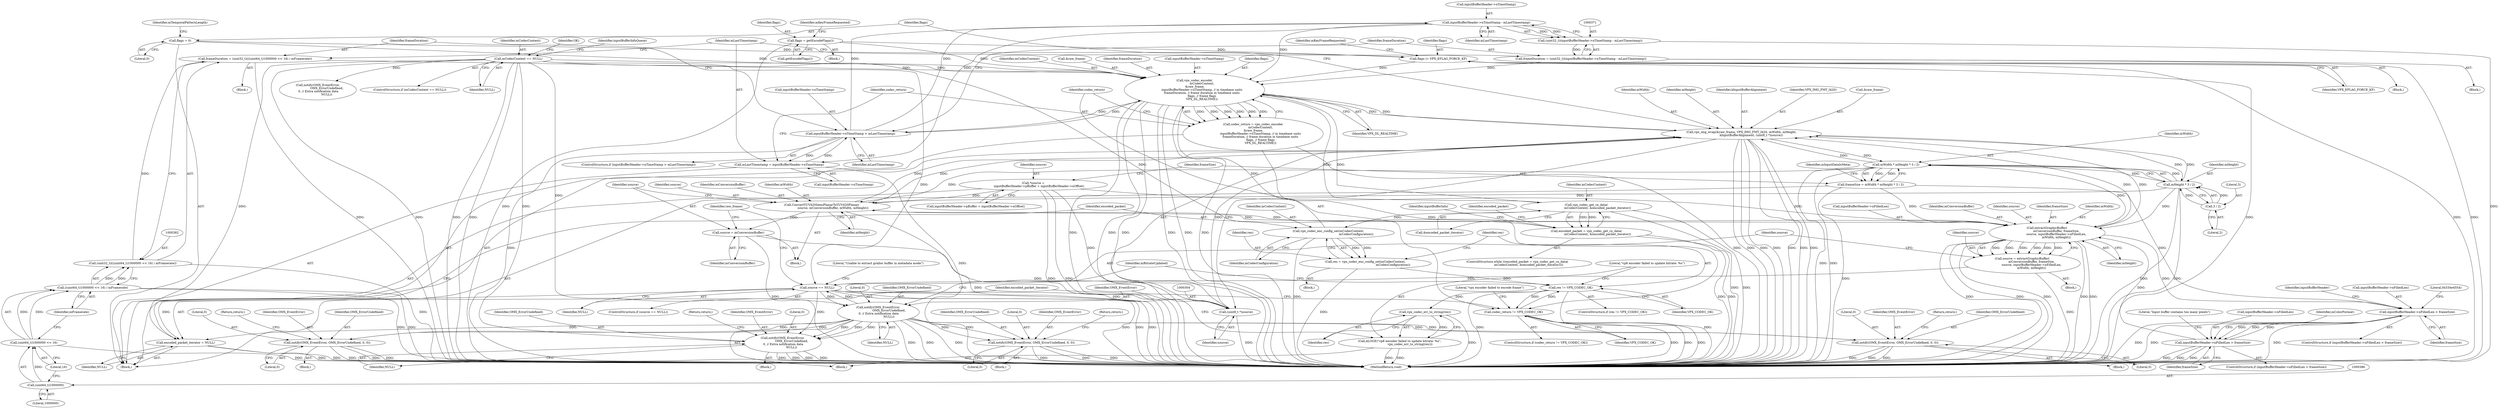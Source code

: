 digraph "1_Android_5443b57cc54f2e46b35246637be26a69e9f493e1_3@pointer" {
"1000372" [label="(Call,inputBufferHeader->nTimeStamp - mLastTimestamp)"];
"1000362" [label="(Call,inputBufferHeader->nTimeStamp > mLastTimestamp)"];
"1000397" [label="(Call,vpx_codec_encode(\n                mCodecContext,\n &raw_frame,\n                inputBufferHeader->nTimeStamp, // in timebase units\n                frameDuration, // frame duration in timebase units\n                flags, // frame flags\n                VPX_DL_REALTIME))"];
"1000114" [label="(Call,mCodecContext == NULL)"];
"1000340" [label="(Call,vpx_codec_enc_config_set(mCodecContext,\n                                                           mCodecConfiguration))"];
"1000428" [label="(Call,vpx_codec_get_cx_data(\n                        mCodecContext, &encoded_packet_iterator))"];
"1000296" [label="(Call,vpx_img_wrap(&raw_frame, VPX_IMG_FMT_I420, mWidth, mHeight,\n                     kInputBufferAlignment, (uint8_t *)source))"];
"1000220" [label="(Call,mWidth * mHeight * 3 / 2)"];
"1000222" [label="(Call,mHeight * 3 / 2)"];
"1000224" [label="(Call,3 / 2)"];
"1000232" [label="(Call,extractGraphicBuffer(\n                    mConversionBuffer, frameSize,\n                    source, inputBufferHeader->nFilledLen,\n                    mWidth, mHeight))"];
"1000287" [label="(Call,ConvertYUV420SemiPlanarToYUV420Planar(\n                        source, mConversionBuffer, mWidth, mHeight))"];
"1000208" [label="(Call,*source =\n            inputBufferHeader->pBuffer + inputBufferHeader->nOffset)"];
"1000218" [label="(Call,frameSize = mWidth * mHeight * 3 / 2)"];
"1000274" [label="(Call,inputBufferHeader->nFilledLen > frameSize)"];
"1000257" [label="(Call,inputBufferHeader->nFilledLen < frameSize)"];
"1000303" [label="(Call,(uint8_t *)source)"];
"1000292" [label="(Call,source = mConversionBuffer)"];
"1000242" [label="(Call,source == NULL)"];
"1000230" [label="(Call,source = extractGraphicBuffer(\n                    mConversionBuffer, frameSize,\n                    source, inputBufferHeader->nFilledLen,\n                    mWidth, mHeight))"];
"1000352" [label="(Call,notify(OMX_EventError,\n                       OMX_ErrorUndefined,\n 0, // Extra notification data\n                       NULL))"];
"1000372" [label="(Call,inputBufferHeader->nTimeStamp - mLastTimestamp)"];
"1000368" [label="(Call,frameDuration = (uint32_t)(inputBufferHeader->nTimeStamp - mLastTimestamp))"];
"1000370" [label="(Call,(uint32_t)(inputBufferHeader->nTimeStamp - mLastTimestamp))"];
"1000379" [label="(Call,frameDuration = (uint32_t)(((uint64_t)1000000 << 16) / mFramerate))"];
"1000381" [label="(Call,(uint32_t)(((uint64_t)1000000 << 16) / mFramerate))"];
"1000383" [label="(Call,((uint64_t)1000000 << 16) / mFramerate)"];
"1000384" [label="(Call,(uint64_t)1000000 << 16)"];
"1000385" [label="(Call,(uint64_t)1000000)"];
"1000315" [label="(Call,flags = getEncodeFlags())"];
"1000321" [label="(Call,flags |= VPX_EFLAG_FORCE_KF)"];
"1000307" [label="(Call,flags = 0)"];
"1000390" [label="(Call,mLastTimestamp = inputBufferHeader->nTimeStamp)"];
"1000248" [label="(Call,notify(OMX_EventError, OMX_ErrorUndefined, 0, 0))"];
"1000266" [label="(Call,notify(OMX_EventError, OMX_ErrorUndefined, 0, 0))"];
"1000414" [label="(Call,notify(OMX_EventError,\n                   OMX_ErrorUndefined,\n 0, // Extra notification data\n                   NULL))"];
"1000421" [label="(Call,encoded_packet_iterator = NULL)"];
"1000499" [label="(Call,notify(OMX_EventError, OMX_ErrorUndefined, 0, 0))"];
"1000395" [label="(Call,codec_return = vpx_codec_encode(\n                mCodecContext,\n &raw_frame,\n                inputBufferHeader->nTimeStamp, // in timebase units\n                frameDuration, // frame duration in timebase units\n                flags, // frame flags\n                VPX_DL_REALTIME))"];
"1000408" [label="(Call,codec_return != VPX_CODEC_OK)"];
"1000344" [label="(Call,res != VPX_CODEC_OK)"];
"1000350" [label="(Call,vpx_codec_err_to_string(res))"];
"1000348" [label="(Call,ALOGE(\"vp8 encoder failed to update bitrate: %s\",\n                      vpx_codec_err_to_string(res)))"];
"1000338" [label="(Call,res = vpx_codec_enc_config_set(mCodecContext,\n                                                           mCodecConfiguration))"];
"1000426" [label="(Call,encoded_packet = vpx_codec_get_cx_data(\n                        mCodecContext, &encoded_packet_iterator))"];
"1000350" [label="(Call,vpx_codec_err_to_string(res))"];
"1000416" [label="(Identifier,OMX_ErrorUndefined)"];
"1000305" [label="(Identifier,source)"];
"1000407" [label="(ControlStructure,if (codec_return != VPX_CODEC_OK))"];
"1000362" [label="(Call,inputBufferHeader->nTimeStamp > mLastTimestamp)"];
"1000419" [label="(Return,return;)"];
"1000210" [label="(Call,inputBufferHeader->pBuffer + inputBufferHeader->nOffset)"];
"1000233" [label="(Identifier,mConversionBuffer)"];
"1000235" [label="(Identifier,source)"];
"1000247" [label="(Literal,\"Unable to extract gralloc buffer in metadata mode\")"];
"1000413" [label="(Literal,\"vpx encoder failed to encode frame\")"];
"1000120" [label="(Identifier,OK)"];
"1000134" [label="(Identifier,inputBufferInfoQueue)"];
"1000253" [label="(Return,return;)"];
"1000276" [label="(Identifier,inputBufferHeader)"];
"1000368" [label="(Call,frameDuration = (uint32_t)(inputBufferHeader->nTimeStamp - mLastTimestamp))"];
"1000274" [label="(Call,inputBufferHeader->nFilledLen > frameSize)"];
"1000256" [label="(ControlStructure,if (inputBufferHeader->nFilledLen < frameSize))"];
"1000312" [label="(Identifier,mTemporalPatternLength)"];
"1000427" [label="(Identifier,encoded_packet)"];
"1000308" [label="(Identifier,flags)"];
"1000281" [label="(Literal,\"Input buffer contains too many pixels\")"];
"1000273" [label="(ControlStructure,if (inputBufferHeader->nFilledLen > frameSize))"];
"1000414" [label="(Call,notify(OMX_EventError,\n                   OMX_ErrorUndefined,\n 0, // Extra notification data\n                   NULL))"];
"1000372" [label="(Call,inputBufferHeader->nTimeStamp - mLastTimestamp)"];
"1000370" [label="(Call,(uint32_t)(inputBufferHeader->nTimeStamp - mLastTimestamp))"];
"1000415" [label="(Identifier,OMX_EventError)"];
"1000209" [label="(Identifier,source)"];
"1000220" [label="(Call,mWidth * mHeight * 3 / 2)"];
"1000347" [label="(Block,)"];
"1000269" [label="(Literal,0)"];
"1000500" [label="(Identifier,OMX_EventError)"];
"1000361" [label="(ControlStructure,if (inputBufferHeader->nTimeStamp > mLastTimestamp))"];
"1000376" [label="(Identifier,mLastTimestamp)"];
"1000421" [label="(Call,encoded_packet_iterator = NULL)"];
"1000242" [label="(Call,source == NULL)"];
"1000392" [label="(Call,inputBufferHeader->nTimeStamp)"];
"1000234" [label="(Identifier,frameSize)"];
"1000387" [label="(Literal,1000000)"];
"1000288" [label="(Identifier,source)"];
"1000294" [label="(Identifier,mConversionBuffer)"];
"1000495" [label="(Block,)"];
"1000343" [label="(ControlStructure,if (res != VPX_CODEC_OK))"];
"1000351" [label="(Identifier,res)"];
"1000418" [label="(Identifier,NULL)"];
"1000325" [label="(Identifier,mKeyFrameRequested)"];
"1000261" [label="(Identifier,frameSize)"];
"1000296" [label="(Call,vpx_img_wrap(&raw_frame, VPX_IMG_FMT_I420, mWidth, mHeight,\n                     kInputBufferAlignment, (uint8_t *)source))"];
"1000410" [label="(Identifier,VPX_CODEC_OK)"];
"1000275" [label="(Call,inputBufferHeader->nFilledLen)"];
"1000208" [label="(Call,*source =\n            inputBufferHeader->pBuffer + inputBufferHeader->nOffset)"];
"1000270" [label="(Literal,0)"];
"1000379" [label="(Call,frameDuration = (uint32_t)(((uint64_t)1000000 << 16) / mFramerate))"];
"1000534" [label="(Identifier,inputBufferInfo)"];
"1000298" [label="(Identifier,raw_frame)"];
"1000309" [label="(Literal,0)"];
"1000300" [label="(Identifier,mWidth)"];
"1000345" [label="(Identifier,res)"];
"1000267" [label="(Identifier,OMX_EventError)"];
"1000430" [label="(Call,&encoded_packet_iterator)"];
"1000391" [label="(Identifier,mLastTimestamp)"];
"1000258" [label="(Call,inputBufferHeader->nFilledLen)"];
"1000352" [label="(Call,notify(OMX_EventError,\n                       OMX_ErrorUndefined,\n 0, // Extra notification data\n                       NULL))"];
"1000323" [label="(Identifier,VPX_EFLAG_FORCE_KF)"];
"1000398" [label="(Identifier,mCodecContext)"];
"1000390" [label="(Call,mLastTimestamp = inputBufferHeader->nTimeStamp)"];
"1000340" [label="(Call,vpx_codec_enc_config_set(mCodecContext,\n                                                           mCodecConfiguration))"];
"1000317" [label="(Call,getEncodeFlags())"];
"1000385" [label="(Call,(uint64_t)1000000)"];
"1000284" [label="(Identifier,mColorFormat)"];
"1000373" [label="(Call,inputBufferHeader->nTimeStamp)"];
"1000399" [label="(Call,&raw_frame)"];
"1000239" [label="(Identifier,mWidth)"];
"1000250" [label="(Identifier,OMX_ErrorUndefined)"];
"1000423" [label="(Identifier,NULL)"];
"1000232" [label="(Call,extractGraphicBuffer(\n                    mConversionBuffer, frameSize,\n                    source, inputBufferHeader->nFilledLen,\n                    mWidth, mHeight))"];
"1000501" [label="(Identifier,OMX_ErrorUndefined)"];
"1000148" [label="(Block,)"];
"1000381" [label="(Call,(uint32_t)(((uint64_t)1000000 << 16) / mFramerate))"];
"1000316" [label="(Identifier,flags)"];
"1000502" [label="(Literal,0)"];
"1000314" [label="(Block,)"];
"1000389" [label="(Identifier,mFramerate)"];
"1000236" [label="(Call,inputBufferHeader->nFilledLen)"];
"1000230" [label="(Call,source = extractGraphicBuffer(\n                    mConversionBuffer, frameSize,\n                    source, inputBufferHeader->nFilledLen,\n                    mWidth, mHeight))"];
"1000116" [label="(Identifier,NULL)"];
"1000425" [label="(ControlStructure,while ((encoded_packet = vpx_codec_get_cx_data(\n                        mCodecContext, &encoded_packet_iterator))))"];
"1000406" [label="(Identifier,VPX_DL_REALTIME)"];
"1000499" [label="(Call,notify(OMX_EventError, OMX_ErrorUndefined, 0, 0))"];
"1000404" [label="(Identifier,frameDuration)"];
"1000541" [label="(MethodReturn,void)"];
"1000307" [label="(Call,flags = 0)"];
"1000384" [label="(Call,(uint64_t)1000000 << 16)"];
"1000303" [label="(Call,(uint8_t *)source)"];
"1000251" [label="(Literal,0)"];
"1000342" [label="(Identifier,mCodecConfiguration)"];
"1000401" [label="(Call,inputBufferHeader->nTimeStamp)"];
"1000231" [label="(Identifier,source)"];
"1000405" [label="(Identifier,flags)"];
"1000426" [label="(Call,encoded_packet = vpx_codec_get_cx_data(\n                        mCodecContext, &encoded_packet_iterator))"];
"1000244" [label="(Identifier,NULL)"];
"1000380" [label="(Identifier,frameDuration)"];
"1000248" [label="(Call,notify(OMX_EventError, OMX_ErrorUndefined, 0, 0))"];
"1000346" [label="(Identifier,VPX_CODEC_OK)"];
"1000271" [label="(Return,return;)"];
"1000378" [label="(Block,)"];
"1000411" [label="(Block,)"];
"1000245" [label="(Block,)"];
"1000292" [label="(Call,source = mConversionBuffer)"];
"1000287" [label="(Call,ConvertYUV420SemiPlanarToYUV420Planar(\n                        source, mConversionBuffer, mWidth, mHeight))"];
"1000436" [label="(Identifier,encoded_packet)"];
"1000125" [label="(Call,notify(OMX_EventError,\n                   OMX_ErrorUndefined,\n 0, // Extra notification data\n                   NULL))"];
"1000229" [label="(Block,)"];
"1000349" [label="(Literal,\"vp8 encoder failed to update bitrate: %s\")"];
"1000223" [label="(Identifier,mHeight)"];
"1000344" [label="(Call,res != VPX_CODEC_OK)"];
"1000301" [label="(Identifier,mHeight)"];
"1000339" [label="(Identifier,res)"];
"1000113" [label="(ControlStructure,if (mCodecContext == NULL))"];
"1000240" [label="(Identifier,mHeight)"];
"1000293" [label="(Identifier,source)"];
"1000224" [label="(Call,3 / 2)"];
"1000338" [label="(Call,res = vpx_codec_enc_config_set(mCodecContext,\n                                                           mCodecConfiguration))"];
"1000219" [label="(Identifier,frameSize)"];
"1000341" [label="(Identifier,mCodecContext)"];
"1000395" [label="(Call,codec_return = vpx_codec_encode(\n                mCodecContext,\n &raw_frame,\n                inputBufferHeader->nTimeStamp, // in timebase units\n                frameDuration, // frame duration in timebase units\n                flags, // frame flags\n                VPX_DL_REALTIME))"];
"1000356" [label="(Identifier,NULL)"];
"1000383" [label="(Call,((uint64_t)1000000 << 16) / mFramerate)"];
"1000322" [label="(Identifier,flags)"];
"1000408" [label="(Call,codec_return != VPX_CODEC_OK)"];
"1000226" [label="(Literal,2)"];
"1000321" [label="(Call,flags |= VPX_EFLAG_FORCE_KF)"];
"1000249" [label="(Identifier,OMX_EventError)"];
"1000222" [label="(Call,mHeight * 3 / 2)"];
"1000266" [label="(Call,notify(OMX_EventError, OMX_ErrorUndefined, 0, 0))"];
"1000289" [label="(Identifier,mConversionBuffer)"];
"1000409" [label="(Identifier,codec_return)"];
"1000353" [label="(Identifier,OMX_EventError)"];
"1000503" [label="(Literal,0)"];
"1000367" [label="(Block,)"];
"1000315" [label="(Call,flags = getEncodeFlags())"];
"1000278" [label="(Identifier,frameSize)"];
"1000241" [label="(ControlStructure,if (source == NULL))"];
"1000228" [label="(Identifier,mInputDataIsMeta)"];
"1000428" [label="(Call,vpx_codec_get_cx_data(\n                        mCodecContext, &encoded_packet_iterator))"];
"1000221" [label="(Identifier,mWidth)"];
"1000319" [label="(Identifier,mKeyFrameRequested)"];
"1000417" [label="(Literal,0)"];
"1000114" [label="(Call,mCodecContext == NULL)"];
"1000355" [label="(Literal,0)"];
"1000504" [label="(Return,return;)"];
"1000363" [label="(Call,inputBufferHeader->nTimeStamp)"];
"1000243" [label="(Identifier,source)"];
"1000369" [label="(Identifier,frameDuration)"];
"1000257" [label="(Call,inputBufferHeader->nFilledLen < frameSize)"];
"1000225" [label="(Literal,3)"];
"1000302" [label="(Identifier,kInputBufferAlignment)"];
"1000397" [label="(Call,vpx_codec_encode(\n                mCodecContext,\n &raw_frame,\n                inputBufferHeader->nTimeStamp, // in timebase units\n                frameDuration, // frame duration in timebase units\n                flags, // frame flags\n                VPX_DL_REALTIME))"];
"1000299" [label="(Identifier,VPX_IMG_FMT_I420)"];
"1000262" [label="(Block,)"];
"1000297" [label="(Call,&raw_frame)"];
"1000388" [label="(Literal,16)"];
"1000429" [label="(Identifier,mCodecContext)"];
"1000396" [label="(Identifier,codec_return)"];
"1000264" [label="(Literal,0x534e4554)"];
"1000291" [label="(Identifier,mHeight)"];
"1000115" [label="(Identifier,mCodecContext)"];
"1000286" [label="(Block,)"];
"1000348" [label="(Call,ALOGE(\"vp8 encoder failed to update bitrate: %s\",\n                      vpx_codec_err_to_string(res)))"];
"1000290" [label="(Identifier,mWidth)"];
"1000329" [label="(Block,)"];
"1000320" [label="(Block,)"];
"1000354" [label="(Identifier,OMX_ErrorUndefined)"];
"1000358" [label="(Identifier,mBitrateUpdated)"];
"1000218" [label="(Call,frameSize = mWidth * mHeight * 3 / 2)"];
"1000268" [label="(Identifier,OMX_ErrorUndefined)"];
"1000252" [label="(Literal,0)"];
"1000422" [label="(Identifier,encoded_packet_iterator)"];
"1000366" [label="(Identifier,mLastTimestamp)"];
"1000372" -> "1000370"  [label="AST: "];
"1000372" -> "1000376"  [label="CFG: "];
"1000373" -> "1000372"  [label="AST: "];
"1000376" -> "1000372"  [label="AST: "];
"1000370" -> "1000372"  [label="CFG: "];
"1000372" -> "1000370"  [label="DDG: "];
"1000372" -> "1000370"  [label="DDG: "];
"1000362" -> "1000372"  [label="DDG: "];
"1000362" -> "1000372"  [label="DDG: "];
"1000372" -> "1000390"  [label="DDG: "];
"1000372" -> "1000397"  [label="DDG: "];
"1000362" -> "1000361"  [label="AST: "];
"1000362" -> "1000366"  [label="CFG: "];
"1000363" -> "1000362"  [label="AST: "];
"1000366" -> "1000362"  [label="AST: "];
"1000369" -> "1000362"  [label="CFG: "];
"1000380" -> "1000362"  [label="CFG: "];
"1000362" -> "1000541"  [label="DDG: "];
"1000397" -> "1000362"  [label="DDG: "];
"1000390" -> "1000362"  [label="DDG: "];
"1000362" -> "1000390"  [label="DDG: "];
"1000362" -> "1000397"  [label="DDG: "];
"1000397" -> "1000395"  [label="AST: "];
"1000397" -> "1000406"  [label="CFG: "];
"1000398" -> "1000397"  [label="AST: "];
"1000399" -> "1000397"  [label="AST: "];
"1000401" -> "1000397"  [label="AST: "];
"1000404" -> "1000397"  [label="AST: "];
"1000405" -> "1000397"  [label="AST: "];
"1000406" -> "1000397"  [label="AST: "];
"1000395" -> "1000397"  [label="CFG: "];
"1000397" -> "1000541"  [label="DDG: "];
"1000397" -> "1000541"  [label="DDG: "];
"1000397" -> "1000541"  [label="DDG: "];
"1000397" -> "1000541"  [label="DDG: "];
"1000397" -> "1000541"  [label="DDG: "];
"1000397" -> "1000541"  [label="DDG: "];
"1000397" -> "1000296"  [label="DDG: "];
"1000397" -> "1000395"  [label="DDG: "];
"1000397" -> "1000395"  [label="DDG: "];
"1000397" -> "1000395"  [label="DDG: "];
"1000397" -> "1000395"  [label="DDG: "];
"1000397" -> "1000395"  [label="DDG: "];
"1000397" -> "1000395"  [label="DDG: "];
"1000114" -> "1000397"  [label="DDG: "];
"1000340" -> "1000397"  [label="DDG: "];
"1000428" -> "1000397"  [label="DDG: "];
"1000296" -> "1000397"  [label="DDG: "];
"1000368" -> "1000397"  [label="DDG: "];
"1000379" -> "1000397"  [label="DDG: "];
"1000315" -> "1000397"  [label="DDG: "];
"1000321" -> "1000397"  [label="DDG: "];
"1000307" -> "1000397"  [label="DDG: "];
"1000397" -> "1000428"  [label="DDG: "];
"1000114" -> "1000113"  [label="AST: "];
"1000114" -> "1000116"  [label="CFG: "];
"1000115" -> "1000114"  [label="AST: "];
"1000116" -> "1000114"  [label="AST: "];
"1000120" -> "1000114"  [label="CFG: "];
"1000134" -> "1000114"  [label="CFG: "];
"1000114" -> "1000541"  [label="DDG: "];
"1000114" -> "1000541"  [label="DDG: "];
"1000114" -> "1000541"  [label="DDG: "];
"1000114" -> "1000125"  [label="DDG: "];
"1000114" -> "1000242"  [label="DDG: "];
"1000114" -> "1000340"  [label="DDG: "];
"1000114" -> "1000352"  [label="DDG: "];
"1000114" -> "1000414"  [label="DDG: "];
"1000114" -> "1000421"  [label="DDG: "];
"1000340" -> "1000338"  [label="AST: "];
"1000340" -> "1000342"  [label="CFG: "];
"1000341" -> "1000340"  [label="AST: "];
"1000342" -> "1000340"  [label="AST: "];
"1000338" -> "1000340"  [label="CFG: "];
"1000340" -> "1000541"  [label="DDG: "];
"1000340" -> "1000338"  [label="DDG: "];
"1000340" -> "1000338"  [label="DDG: "];
"1000428" -> "1000340"  [label="DDG: "];
"1000428" -> "1000426"  [label="AST: "];
"1000428" -> "1000430"  [label="CFG: "];
"1000429" -> "1000428"  [label="AST: "];
"1000430" -> "1000428"  [label="AST: "];
"1000426" -> "1000428"  [label="CFG: "];
"1000428" -> "1000541"  [label="DDG: "];
"1000428" -> "1000541"  [label="DDG: "];
"1000428" -> "1000426"  [label="DDG: "];
"1000428" -> "1000426"  [label="DDG: "];
"1000296" -> "1000148"  [label="AST: "];
"1000296" -> "1000303"  [label="CFG: "];
"1000297" -> "1000296"  [label="AST: "];
"1000299" -> "1000296"  [label="AST: "];
"1000300" -> "1000296"  [label="AST: "];
"1000301" -> "1000296"  [label="AST: "];
"1000302" -> "1000296"  [label="AST: "];
"1000303" -> "1000296"  [label="AST: "];
"1000308" -> "1000296"  [label="CFG: "];
"1000296" -> "1000541"  [label="DDG: "];
"1000296" -> "1000541"  [label="DDG: "];
"1000296" -> "1000541"  [label="DDG: "];
"1000296" -> "1000541"  [label="DDG: "];
"1000296" -> "1000541"  [label="DDG: "];
"1000296" -> "1000541"  [label="DDG: "];
"1000296" -> "1000220"  [label="DDG: "];
"1000296" -> "1000222"  [label="DDG: "];
"1000220" -> "1000296"  [label="DDG: "];
"1000232" -> "1000296"  [label="DDG: "];
"1000232" -> "1000296"  [label="DDG: "];
"1000287" -> "1000296"  [label="DDG: "];
"1000287" -> "1000296"  [label="DDG: "];
"1000222" -> "1000296"  [label="DDG: "];
"1000303" -> "1000296"  [label="DDG: "];
"1000220" -> "1000218"  [label="AST: "];
"1000220" -> "1000222"  [label="CFG: "];
"1000221" -> "1000220"  [label="AST: "];
"1000222" -> "1000220"  [label="AST: "];
"1000218" -> "1000220"  [label="CFG: "];
"1000220" -> "1000541"  [label="DDG: "];
"1000220" -> "1000541"  [label="DDG: "];
"1000220" -> "1000218"  [label="DDG: "];
"1000220" -> "1000218"  [label="DDG: "];
"1000222" -> "1000220"  [label="DDG: "];
"1000222" -> "1000220"  [label="DDG: "];
"1000220" -> "1000232"  [label="DDG: "];
"1000220" -> "1000287"  [label="DDG: "];
"1000222" -> "1000224"  [label="CFG: "];
"1000223" -> "1000222"  [label="AST: "];
"1000224" -> "1000222"  [label="AST: "];
"1000222" -> "1000541"  [label="DDG: "];
"1000222" -> "1000541"  [label="DDG: "];
"1000224" -> "1000222"  [label="DDG: "];
"1000224" -> "1000222"  [label="DDG: "];
"1000222" -> "1000232"  [label="DDG: "];
"1000222" -> "1000287"  [label="DDG: "];
"1000224" -> "1000226"  [label="CFG: "];
"1000225" -> "1000224"  [label="AST: "];
"1000226" -> "1000224"  [label="AST: "];
"1000232" -> "1000230"  [label="AST: "];
"1000232" -> "1000240"  [label="CFG: "];
"1000233" -> "1000232"  [label="AST: "];
"1000234" -> "1000232"  [label="AST: "];
"1000235" -> "1000232"  [label="AST: "];
"1000236" -> "1000232"  [label="AST: "];
"1000239" -> "1000232"  [label="AST: "];
"1000240" -> "1000232"  [label="AST: "];
"1000230" -> "1000232"  [label="CFG: "];
"1000232" -> "1000541"  [label="DDG: "];
"1000232" -> "1000541"  [label="DDG: "];
"1000232" -> "1000541"  [label="DDG: "];
"1000232" -> "1000541"  [label="DDG: "];
"1000232" -> "1000541"  [label="DDG: "];
"1000232" -> "1000230"  [label="DDG: "];
"1000232" -> "1000230"  [label="DDG: "];
"1000232" -> "1000230"  [label="DDG: "];
"1000232" -> "1000230"  [label="DDG: "];
"1000232" -> "1000230"  [label="DDG: "];
"1000232" -> "1000230"  [label="DDG: "];
"1000287" -> "1000232"  [label="DDG: "];
"1000218" -> "1000232"  [label="DDG: "];
"1000208" -> "1000232"  [label="DDG: "];
"1000274" -> "1000232"  [label="DDG: "];
"1000232" -> "1000257"  [label="DDG: "];
"1000232" -> "1000287"  [label="DDG: "];
"1000287" -> "1000286"  [label="AST: "];
"1000287" -> "1000291"  [label="CFG: "];
"1000288" -> "1000287"  [label="AST: "];
"1000289" -> "1000287"  [label="AST: "];
"1000290" -> "1000287"  [label="AST: "];
"1000291" -> "1000287"  [label="AST: "];
"1000293" -> "1000287"  [label="CFG: "];
"1000287" -> "1000541"  [label="DDG: "];
"1000208" -> "1000287"  [label="DDG: "];
"1000287" -> "1000292"  [label="DDG: "];
"1000208" -> "1000148"  [label="AST: "];
"1000208" -> "1000210"  [label="CFG: "];
"1000209" -> "1000208"  [label="AST: "];
"1000210" -> "1000208"  [label="AST: "];
"1000219" -> "1000208"  [label="CFG: "];
"1000208" -> "1000541"  [label="DDG: "];
"1000208" -> "1000541"  [label="DDG: "];
"1000208" -> "1000303"  [label="DDG: "];
"1000218" -> "1000148"  [label="AST: "];
"1000219" -> "1000218"  [label="AST: "];
"1000228" -> "1000218"  [label="CFG: "];
"1000218" -> "1000541"  [label="DDG: "];
"1000218" -> "1000257"  [label="DDG: "];
"1000274" -> "1000273"  [label="AST: "];
"1000274" -> "1000278"  [label="CFG: "];
"1000275" -> "1000274"  [label="AST: "];
"1000278" -> "1000274"  [label="AST: "];
"1000281" -> "1000274"  [label="CFG: "];
"1000284" -> "1000274"  [label="CFG: "];
"1000274" -> "1000541"  [label="DDG: "];
"1000274" -> "1000541"  [label="DDG: "];
"1000274" -> "1000541"  [label="DDG: "];
"1000274" -> "1000257"  [label="DDG: "];
"1000257" -> "1000274"  [label="DDG: "];
"1000257" -> "1000274"  [label="DDG: "];
"1000257" -> "1000256"  [label="AST: "];
"1000257" -> "1000261"  [label="CFG: "];
"1000258" -> "1000257"  [label="AST: "];
"1000261" -> "1000257"  [label="AST: "];
"1000264" -> "1000257"  [label="CFG: "];
"1000276" -> "1000257"  [label="CFG: "];
"1000257" -> "1000541"  [label="DDG: "];
"1000257" -> "1000541"  [label="DDG: "];
"1000257" -> "1000541"  [label="DDG: "];
"1000303" -> "1000305"  [label="CFG: "];
"1000304" -> "1000303"  [label="AST: "];
"1000305" -> "1000303"  [label="AST: "];
"1000303" -> "1000541"  [label="DDG: "];
"1000292" -> "1000303"  [label="DDG: "];
"1000242" -> "1000303"  [label="DDG: "];
"1000292" -> "1000286"  [label="AST: "];
"1000292" -> "1000294"  [label="CFG: "];
"1000293" -> "1000292"  [label="AST: "];
"1000294" -> "1000292"  [label="AST: "];
"1000298" -> "1000292"  [label="CFG: "];
"1000292" -> "1000541"  [label="DDG: "];
"1000242" -> "1000241"  [label="AST: "];
"1000242" -> "1000244"  [label="CFG: "];
"1000243" -> "1000242"  [label="AST: "];
"1000244" -> "1000242"  [label="AST: "];
"1000247" -> "1000242"  [label="CFG: "];
"1000298" -> "1000242"  [label="CFG: "];
"1000242" -> "1000541"  [label="DDG: "];
"1000242" -> "1000541"  [label="DDG: "];
"1000242" -> "1000541"  [label="DDG: "];
"1000230" -> "1000242"  [label="DDG: "];
"1000352" -> "1000242"  [label="DDG: "];
"1000242" -> "1000352"  [label="DDG: "];
"1000242" -> "1000414"  [label="DDG: "];
"1000242" -> "1000421"  [label="DDG: "];
"1000230" -> "1000229"  [label="AST: "];
"1000231" -> "1000230"  [label="AST: "];
"1000243" -> "1000230"  [label="CFG: "];
"1000230" -> "1000541"  [label="DDG: "];
"1000352" -> "1000347"  [label="AST: "];
"1000352" -> "1000356"  [label="CFG: "];
"1000353" -> "1000352"  [label="AST: "];
"1000354" -> "1000352"  [label="AST: "];
"1000355" -> "1000352"  [label="AST: "];
"1000356" -> "1000352"  [label="AST: "];
"1000358" -> "1000352"  [label="CFG: "];
"1000352" -> "1000541"  [label="DDG: "];
"1000352" -> "1000541"  [label="DDG: "];
"1000352" -> "1000541"  [label="DDG: "];
"1000352" -> "1000248"  [label="DDG: "];
"1000352" -> "1000248"  [label="DDG: "];
"1000352" -> "1000266"  [label="DDG: "];
"1000352" -> "1000266"  [label="DDG: "];
"1000352" -> "1000414"  [label="DDG: "];
"1000352" -> "1000414"  [label="DDG: "];
"1000352" -> "1000414"  [label="DDG: "];
"1000352" -> "1000421"  [label="DDG: "];
"1000352" -> "1000499"  [label="DDG: "];
"1000352" -> "1000499"  [label="DDG: "];
"1000368" -> "1000367"  [label="AST: "];
"1000368" -> "1000370"  [label="CFG: "];
"1000369" -> "1000368"  [label="AST: "];
"1000370" -> "1000368"  [label="AST: "];
"1000391" -> "1000368"  [label="CFG: "];
"1000368" -> "1000541"  [label="DDG: "];
"1000370" -> "1000368"  [label="DDG: "];
"1000371" -> "1000370"  [label="AST: "];
"1000370" -> "1000541"  [label="DDG: "];
"1000379" -> "1000378"  [label="AST: "];
"1000379" -> "1000381"  [label="CFG: "];
"1000380" -> "1000379"  [label="AST: "];
"1000381" -> "1000379"  [label="AST: "];
"1000391" -> "1000379"  [label="CFG: "];
"1000379" -> "1000541"  [label="DDG: "];
"1000381" -> "1000379"  [label="DDG: "];
"1000381" -> "1000383"  [label="CFG: "];
"1000382" -> "1000381"  [label="AST: "];
"1000383" -> "1000381"  [label="AST: "];
"1000381" -> "1000541"  [label="DDG: "];
"1000383" -> "1000381"  [label="DDG: "];
"1000383" -> "1000381"  [label="DDG: "];
"1000383" -> "1000389"  [label="CFG: "];
"1000384" -> "1000383"  [label="AST: "];
"1000389" -> "1000383"  [label="AST: "];
"1000383" -> "1000541"  [label="DDG: "];
"1000383" -> "1000541"  [label="DDG: "];
"1000384" -> "1000383"  [label="DDG: "];
"1000384" -> "1000383"  [label="DDG: "];
"1000384" -> "1000388"  [label="CFG: "];
"1000385" -> "1000384"  [label="AST: "];
"1000388" -> "1000384"  [label="AST: "];
"1000389" -> "1000384"  [label="CFG: "];
"1000384" -> "1000541"  [label="DDG: "];
"1000385" -> "1000384"  [label="DDG: "];
"1000385" -> "1000387"  [label="CFG: "];
"1000386" -> "1000385"  [label="AST: "];
"1000387" -> "1000385"  [label="AST: "];
"1000388" -> "1000385"  [label="CFG: "];
"1000315" -> "1000314"  [label="AST: "];
"1000315" -> "1000317"  [label="CFG: "];
"1000316" -> "1000315"  [label="AST: "];
"1000317" -> "1000315"  [label="AST: "];
"1000319" -> "1000315"  [label="CFG: "];
"1000315" -> "1000541"  [label="DDG: "];
"1000315" -> "1000321"  [label="DDG: "];
"1000321" -> "1000320"  [label="AST: "];
"1000321" -> "1000323"  [label="CFG: "];
"1000322" -> "1000321"  [label="AST: "];
"1000323" -> "1000321"  [label="AST: "];
"1000325" -> "1000321"  [label="CFG: "];
"1000321" -> "1000541"  [label="DDG: "];
"1000321" -> "1000541"  [label="DDG: "];
"1000307" -> "1000321"  [label="DDG: "];
"1000307" -> "1000148"  [label="AST: "];
"1000307" -> "1000309"  [label="CFG: "];
"1000308" -> "1000307"  [label="AST: "];
"1000309" -> "1000307"  [label="AST: "];
"1000312" -> "1000307"  [label="CFG: "];
"1000390" -> "1000148"  [label="AST: "];
"1000390" -> "1000392"  [label="CFG: "];
"1000391" -> "1000390"  [label="AST: "];
"1000392" -> "1000390"  [label="AST: "];
"1000396" -> "1000390"  [label="CFG: "];
"1000390" -> "1000541"  [label="DDG: "];
"1000248" -> "1000245"  [label="AST: "];
"1000248" -> "1000252"  [label="CFG: "];
"1000249" -> "1000248"  [label="AST: "];
"1000250" -> "1000248"  [label="AST: "];
"1000251" -> "1000248"  [label="AST: "];
"1000252" -> "1000248"  [label="AST: "];
"1000253" -> "1000248"  [label="CFG: "];
"1000248" -> "1000541"  [label="DDG: "];
"1000248" -> "1000541"  [label="DDG: "];
"1000248" -> "1000541"  [label="DDG: "];
"1000266" -> "1000262"  [label="AST: "];
"1000266" -> "1000270"  [label="CFG: "];
"1000267" -> "1000266"  [label="AST: "];
"1000268" -> "1000266"  [label="AST: "];
"1000269" -> "1000266"  [label="AST: "];
"1000270" -> "1000266"  [label="AST: "];
"1000271" -> "1000266"  [label="CFG: "];
"1000266" -> "1000541"  [label="DDG: "];
"1000266" -> "1000541"  [label="DDG: "];
"1000266" -> "1000541"  [label="DDG: "];
"1000414" -> "1000411"  [label="AST: "];
"1000414" -> "1000418"  [label="CFG: "];
"1000415" -> "1000414"  [label="AST: "];
"1000416" -> "1000414"  [label="AST: "];
"1000417" -> "1000414"  [label="AST: "];
"1000418" -> "1000414"  [label="AST: "];
"1000419" -> "1000414"  [label="CFG: "];
"1000414" -> "1000541"  [label="DDG: "];
"1000414" -> "1000541"  [label="DDG: "];
"1000414" -> "1000541"  [label="DDG: "];
"1000414" -> "1000541"  [label="DDG: "];
"1000421" -> "1000148"  [label="AST: "];
"1000421" -> "1000423"  [label="CFG: "];
"1000422" -> "1000421"  [label="AST: "];
"1000423" -> "1000421"  [label="AST: "];
"1000427" -> "1000421"  [label="CFG: "];
"1000421" -> "1000541"  [label="DDG: "];
"1000421" -> "1000541"  [label="DDG: "];
"1000499" -> "1000495"  [label="AST: "];
"1000499" -> "1000503"  [label="CFG: "];
"1000500" -> "1000499"  [label="AST: "];
"1000501" -> "1000499"  [label="AST: "];
"1000502" -> "1000499"  [label="AST: "];
"1000503" -> "1000499"  [label="AST: "];
"1000504" -> "1000499"  [label="CFG: "];
"1000499" -> "1000541"  [label="DDG: "];
"1000499" -> "1000541"  [label="DDG: "];
"1000499" -> "1000541"  [label="DDG: "];
"1000395" -> "1000148"  [label="AST: "];
"1000396" -> "1000395"  [label="AST: "];
"1000409" -> "1000395"  [label="CFG: "];
"1000395" -> "1000541"  [label="DDG: "];
"1000395" -> "1000408"  [label="DDG: "];
"1000408" -> "1000407"  [label="AST: "];
"1000408" -> "1000410"  [label="CFG: "];
"1000409" -> "1000408"  [label="AST: "];
"1000410" -> "1000408"  [label="AST: "];
"1000413" -> "1000408"  [label="CFG: "];
"1000422" -> "1000408"  [label="CFG: "];
"1000408" -> "1000541"  [label="DDG: "];
"1000408" -> "1000541"  [label="DDG: "];
"1000408" -> "1000541"  [label="DDG: "];
"1000408" -> "1000344"  [label="DDG: "];
"1000344" -> "1000408"  [label="DDG: "];
"1000344" -> "1000343"  [label="AST: "];
"1000344" -> "1000346"  [label="CFG: "];
"1000345" -> "1000344"  [label="AST: "];
"1000346" -> "1000344"  [label="AST: "];
"1000349" -> "1000344"  [label="CFG: "];
"1000358" -> "1000344"  [label="CFG: "];
"1000344" -> "1000541"  [label="DDG: "];
"1000344" -> "1000541"  [label="DDG: "];
"1000338" -> "1000344"  [label="DDG: "];
"1000344" -> "1000350"  [label="DDG: "];
"1000350" -> "1000348"  [label="AST: "];
"1000350" -> "1000351"  [label="CFG: "];
"1000351" -> "1000350"  [label="AST: "];
"1000348" -> "1000350"  [label="CFG: "];
"1000350" -> "1000541"  [label="DDG: "];
"1000350" -> "1000348"  [label="DDG: "];
"1000348" -> "1000347"  [label="AST: "];
"1000349" -> "1000348"  [label="AST: "];
"1000353" -> "1000348"  [label="CFG: "];
"1000348" -> "1000541"  [label="DDG: "];
"1000348" -> "1000541"  [label="DDG: "];
"1000338" -> "1000329"  [label="AST: "];
"1000339" -> "1000338"  [label="AST: "];
"1000345" -> "1000338"  [label="CFG: "];
"1000338" -> "1000541"  [label="DDG: "];
"1000426" -> "1000425"  [label="AST: "];
"1000427" -> "1000426"  [label="AST: "];
"1000436" -> "1000426"  [label="CFG: "];
"1000534" -> "1000426"  [label="CFG: "];
"1000426" -> "1000541"  [label="DDG: "];
"1000426" -> "1000541"  [label="DDG: "];
}
